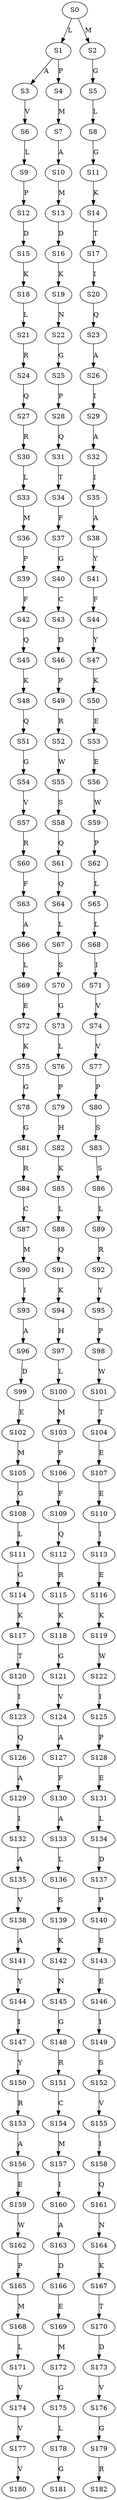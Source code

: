 strict digraph  {
	S0 -> S1 [ label = L ];
	S0 -> S2 [ label = M ];
	S1 -> S3 [ label = A ];
	S1 -> S4 [ label = P ];
	S2 -> S5 [ label = G ];
	S3 -> S6 [ label = V ];
	S4 -> S7 [ label = M ];
	S5 -> S8 [ label = L ];
	S6 -> S9 [ label = L ];
	S7 -> S10 [ label = A ];
	S8 -> S11 [ label = G ];
	S9 -> S12 [ label = P ];
	S10 -> S13 [ label = M ];
	S11 -> S14 [ label = K ];
	S12 -> S15 [ label = D ];
	S13 -> S16 [ label = D ];
	S14 -> S17 [ label = T ];
	S15 -> S18 [ label = K ];
	S16 -> S19 [ label = K ];
	S17 -> S20 [ label = I ];
	S18 -> S21 [ label = L ];
	S19 -> S22 [ label = N ];
	S20 -> S23 [ label = Q ];
	S21 -> S24 [ label = R ];
	S22 -> S25 [ label = G ];
	S23 -> S26 [ label = A ];
	S24 -> S27 [ label = Q ];
	S25 -> S28 [ label = P ];
	S26 -> S29 [ label = I ];
	S27 -> S30 [ label = R ];
	S28 -> S31 [ label = Q ];
	S29 -> S32 [ label = A ];
	S30 -> S33 [ label = L ];
	S31 -> S34 [ label = T ];
	S32 -> S35 [ label = I ];
	S33 -> S36 [ label = M ];
	S34 -> S37 [ label = F ];
	S35 -> S38 [ label = A ];
	S36 -> S39 [ label = P ];
	S37 -> S40 [ label = G ];
	S38 -> S41 [ label = Y ];
	S39 -> S42 [ label = F ];
	S40 -> S43 [ label = C ];
	S41 -> S44 [ label = F ];
	S42 -> S45 [ label = Q ];
	S43 -> S46 [ label = D ];
	S44 -> S47 [ label = Y ];
	S45 -> S48 [ label = K ];
	S46 -> S49 [ label = P ];
	S47 -> S50 [ label = K ];
	S48 -> S51 [ label = Q ];
	S49 -> S52 [ label = R ];
	S50 -> S53 [ label = E ];
	S51 -> S54 [ label = G ];
	S52 -> S55 [ label = W ];
	S53 -> S56 [ label = E ];
	S54 -> S57 [ label = V ];
	S55 -> S58 [ label = S ];
	S56 -> S59 [ label = W ];
	S57 -> S60 [ label = R ];
	S58 -> S61 [ label = Q ];
	S59 -> S62 [ label = P ];
	S60 -> S63 [ label = F ];
	S61 -> S64 [ label = Q ];
	S62 -> S65 [ label = L ];
	S63 -> S66 [ label = A ];
	S64 -> S67 [ label = L ];
	S65 -> S68 [ label = L ];
	S66 -> S69 [ label = L ];
	S67 -> S70 [ label = S ];
	S68 -> S71 [ label = I ];
	S69 -> S72 [ label = E ];
	S70 -> S73 [ label = G ];
	S71 -> S74 [ label = V ];
	S72 -> S75 [ label = K ];
	S73 -> S76 [ label = L ];
	S74 -> S77 [ label = V ];
	S75 -> S78 [ label = G ];
	S76 -> S79 [ label = P ];
	S77 -> S80 [ label = P ];
	S78 -> S81 [ label = G ];
	S79 -> S82 [ label = H ];
	S80 -> S83 [ label = S ];
	S81 -> S84 [ label = R ];
	S82 -> S85 [ label = K ];
	S83 -> S86 [ label = S ];
	S84 -> S87 [ label = C ];
	S85 -> S88 [ label = L ];
	S86 -> S89 [ label = L ];
	S87 -> S90 [ label = M ];
	S88 -> S91 [ label = Q ];
	S89 -> S92 [ label = R ];
	S90 -> S93 [ label = I ];
	S91 -> S94 [ label = K ];
	S92 -> S95 [ label = Y ];
	S93 -> S96 [ label = A ];
	S94 -> S97 [ label = H ];
	S95 -> S98 [ label = P ];
	S96 -> S99 [ label = D ];
	S97 -> S100 [ label = L ];
	S98 -> S101 [ label = W ];
	S99 -> S102 [ label = E ];
	S100 -> S103 [ label = M ];
	S101 -> S104 [ label = T ];
	S102 -> S105 [ label = M ];
	S103 -> S106 [ label = P ];
	S104 -> S107 [ label = E ];
	S105 -> S108 [ label = G ];
	S106 -> S109 [ label = F ];
	S107 -> S110 [ label = E ];
	S108 -> S111 [ label = L ];
	S109 -> S112 [ label = Q ];
	S110 -> S113 [ label = I ];
	S111 -> S114 [ label = G ];
	S112 -> S115 [ label = R ];
	S113 -> S116 [ label = E ];
	S114 -> S117 [ label = K ];
	S115 -> S118 [ label = K ];
	S116 -> S119 [ label = K ];
	S117 -> S120 [ label = T ];
	S118 -> S121 [ label = G ];
	S119 -> S122 [ label = W ];
	S120 -> S123 [ label = I ];
	S121 -> S124 [ label = V ];
	S122 -> S125 [ label = I ];
	S123 -> S126 [ label = Q ];
	S124 -> S127 [ label = A ];
	S125 -> S128 [ label = P ];
	S126 -> S129 [ label = A ];
	S127 -> S130 [ label = F ];
	S128 -> S131 [ label = E ];
	S129 -> S132 [ label = I ];
	S130 -> S133 [ label = A ];
	S131 -> S134 [ label = L ];
	S132 -> S135 [ label = A ];
	S133 -> S136 [ label = L ];
	S134 -> S137 [ label = D ];
	S135 -> S138 [ label = V ];
	S136 -> S139 [ label = S ];
	S137 -> S140 [ label = P ];
	S138 -> S141 [ label = A ];
	S139 -> S142 [ label = K ];
	S140 -> S143 [ label = E ];
	S141 -> S144 [ label = Y ];
	S142 -> S145 [ label = N ];
	S143 -> S146 [ label = E ];
	S144 -> S147 [ label = I ];
	S145 -> S148 [ label = G ];
	S146 -> S149 [ label = I ];
	S147 -> S150 [ label = Y ];
	S148 -> S151 [ label = R ];
	S149 -> S152 [ label = S ];
	S150 -> S153 [ label = R ];
	S151 -> S154 [ label = C ];
	S152 -> S155 [ label = V ];
	S153 -> S156 [ label = A ];
	S154 -> S157 [ label = M ];
	S155 -> S158 [ label = I ];
	S156 -> S159 [ label = E ];
	S157 -> S160 [ label = I ];
	S158 -> S161 [ label = Q ];
	S159 -> S162 [ label = W ];
	S160 -> S163 [ label = A ];
	S161 -> S164 [ label = N ];
	S162 -> S165 [ label = P ];
	S163 -> S166 [ label = D ];
	S164 -> S167 [ label = K ];
	S165 -> S168 [ label = M ];
	S166 -> S169 [ label = E ];
	S167 -> S170 [ label = T ];
	S168 -> S171 [ label = L ];
	S169 -> S172 [ label = M ];
	S170 -> S173 [ label = D ];
	S171 -> S174 [ label = V ];
	S172 -> S175 [ label = G ];
	S173 -> S176 [ label = V ];
	S174 -> S177 [ label = V ];
	S175 -> S178 [ label = L ];
	S176 -> S179 [ label = G ];
	S177 -> S180 [ label = V ];
	S178 -> S181 [ label = G ];
	S179 -> S182 [ label = R ];
}
